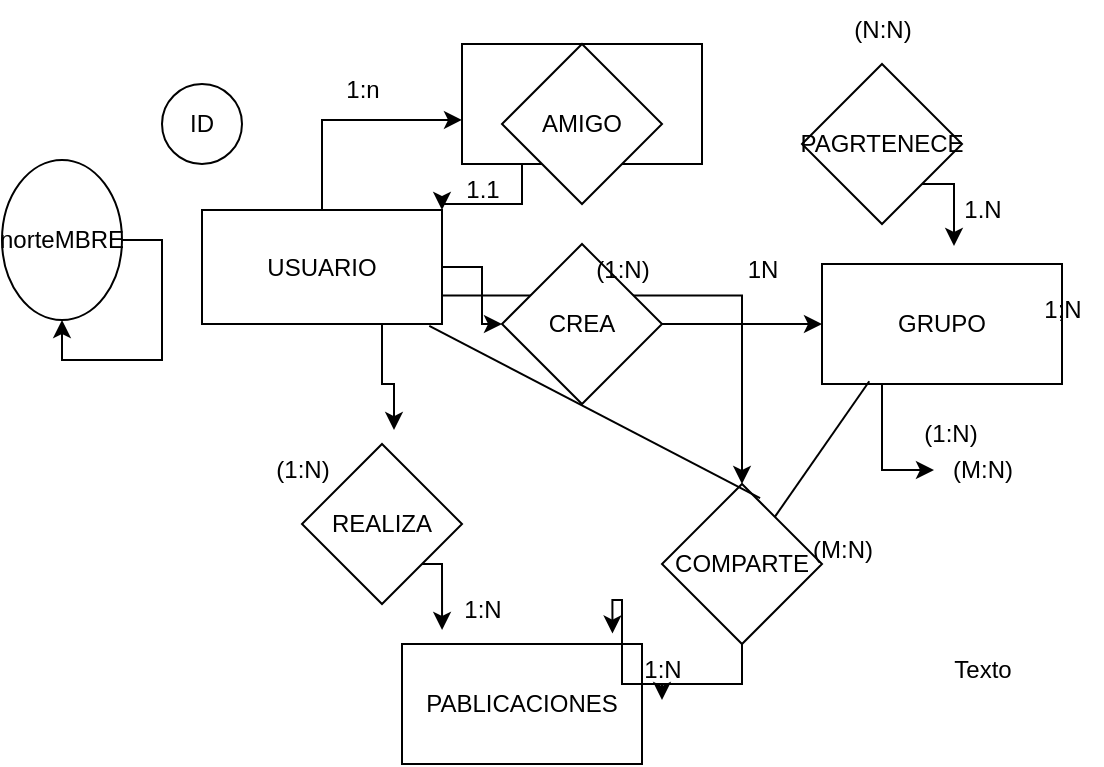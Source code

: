 <mxfile version="22.0.8" type="github">
  <diagram name="Página-1" id="tkp6_CJDqqw6_vOnDFQq">
    <mxGraphModel dx="1504" dy="1506" grid="1" gridSize="10" guides="1" tooltips="1" connect="1" arrows="1" fold="1" page="1" pageScale="1" pageWidth="827" pageHeight="1169" math="0" shadow="0">
      <root>
        <mxCell id="0" />
        <mxCell id="1" parent="0" />
        <mxCell id="lQFjc_H3YmOT2W_EjUYY-6" value="" style="edgeStyle=orthogonalEdgeStyle;rounded=0;orthogonalLoop=1;jettySize=auto;html=1;" edge="1" parent="1" source="lQFjc_H3YmOT2W_EjUYY-1" target="lQFjc_H3YmOT2W_EjUYY-4">
          <mxGeometry relative="1" as="geometry" />
        </mxCell>
        <mxCell id="lQFjc_H3YmOT2W_EjUYY-22" style="edgeStyle=orthogonalEdgeStyle;rounded=0;orthogonalLoop=1;jettySize=auto;html=1;exitX=1;exitY=0.75;exitDx=0;exitDy=0;" edge="1" parent="1" source="lQFjc_H3YmOT2W_EjUYY-1" target="lQFjc_H3YmOT2W_EjUYY-19">
          <mxGeometry relative="1" as="geometry" />
        </mxCell>
        <mxCell id="lQFjc_H3YmOT2W_EjUYY-1" value="&lt;font style=&quot;vertical-align: inherit;&quot;&gt;&lt;font style=&quot;vertical-align: inherit;&quot;&gt;&lt;font style=&quot;vertical-align: inherit;&quot;&gt;&lt;font style=&quot;vertical-align: inherit;&quot;&gt;USUARIO&lt;/font&gt;&lt;/font&gt;&lt;/font&gt;&lt;/font&gt;" style="rounded=0;whiteSpace=wrap;html=1;" vertex="1" parent="1">
          <mxGeometry x="40" y="73" width="120" height="57" as="geometry" />
        </mxCell>
        <mxCell id="lQFjc_H3YmOT2W_EjUYY-2" value="&lt;font style=&quot;vertical-align: inherit;&quot;&gt;&lt;font style=&quot;vertical-align: inherit;&quot;&gt;GRUPO&lt;/font&gt;&lt;/font&gt;" style="rounded=0;whiteSpace=wrap;html=1;" vertex="1" parent="1">
          <mxGeometry x="350" y="100" width="120" height="60" as="geometry" />
        </mxCell>
        <mxCell id="lQFjc_H3YmOT2W_EjUYY-3" value="&lt;font style=&quot;vertical-align: inherit;&quot;&gt;&lt;font style=&quot;vertical-align: inherit;&quot;&gt;PABLICACIONES&lt;/font&gt;&lt;/font&gt;" style="rounded=0;whiteSpace=wrap;html=1;" vertex="1" parent="1">
          <mxGeometry x="140" y="290" width="120" height="60" as="geometry" />
        </mxCell>
        <mxCell id="lQFjc_H3YmOT2W_EjUYY-7" value="" style="edgeStyle=orthogonalEdgeStyle;rounded=0;orthogonalLoop=1;jettySize=auto;html=1;" edge="1" parent="1" source="lQFjc_H3YmOT2W_EjUYY-4" target="lQFjc_H3YmOT2W_EjUYY-2">
          <mxGeometry relative="1" as="geometry" />
        </mxCell>
        <mxCell id="lQFjc_H3YmOT2W_EjUYY-4" value="&lt;font style=&quot;vertical-align: inherit;&quot;&gt;&lt;font style=&quot;vertical-align: inherit;&quot;&gt;&lt;font style=&quot;vertical-align: inherit;&quot;&gt;&lt;font style=&quot;vertical-align: inherit;&quot;&gt;CREA&lt;/font&gt;&lt;/font&gt;&lt;/font&gt;&lt;/font&gt;" style="rhombus;whiteSpace=wrap;html=1;" vertex="1" parent="1">
          <mxGeometry x="190" y="90" width="80" height="80" as="geometry" />
        </mxCell>
        <mxCell id="lQFjc_H3YmOT2W_EjUYY-5" value="&lt;font style=&quot;vertical-align: inherit;&quot;&gt;&lt;font style=&quot;vertical-align: inherit;&quot;&gt;&lt;font style=&quot;vertical-align: inherit;&quot;&gt;&lt;font style=&quot;vertical-align: inherit;&quot;&gt;REALIZA&lt;/font&gt;&lt;/font&gt;&lt;/font&gt;&lt;/font&gt;" style="rhombus;whiteSpace=wrap;html=1;" vertex="1" parent="1">
          <mxGeometry x="90" y="190" width="80" height="80" as="geometry" />
        </mxCell>
        <mxCell id="lQFjc_H3YmOT2W_EjUYY-8" style="edgeStyle=orthogonalEdgeStyle;rounded=0;orthogonalLoop=1;jettySize=auto;html=1;exitX=0.75;exitY=1;exitDx=0;exitDy=0;entryX=0.575;entryY=-0.087;entryDx=0;entryDy=0;entryPerimeter=0;" edge="1" parent="1" source="lQFjc_H3YmOT2W_EjUYY-1" target="lQFjc_H3YmOT2W_EjUYY-5">
          <mxGeometry relative="1" as="geometry" />
        </mxCell>
        <mxCell id="lQFjc_H3YmOT2W_EjUYY-11" value="&lt;font style=&quot;vertical-align: inherit;&quot;&gt;&lt;font style=&quot;vertical-align: inherit;&quot;&gt;ID&lt;/font&gt;&lt;/font&gt;" style="ellipse;whiteSpace=wrap;html=1;" vertex="1" parent="1">
          <mxGeometry x="20" y="10" width="40" height="40" as="geometry" />
        </mxCell>
        <mxCell id="lQFjc_H3YmOT2W_EjUYY-13" style="edgeStyle=orthogonalEdgeStyle;rounded=0;orthogonalLoop=1;jettySize=auto;html=1;exitX=1;exitY=1;exitDx=0;exitDy=0;entryX=0.167;entryY=-0.117;entryDx=0;entryDy=0;entryPerimeter=0;" edge="1" parent="1" source="lQFjc_H3YmOT2W_EjUYY-5" target="lQFjc_H3YmOT2W_EjUYY-3">
          <mxGeometry relative="1" as="geometry" />
        </mxCell>
        <mxCell id="lQFjc_H3YmOT2W_EjUYY-17" style="edgeStyle=orthogonalEdgeStyle;rounded=0;orthogonalLoop=1;jettySize=auto;html=1;exitX=0.25;exitY=1;exitDx=0;exitDy=0;entryX=1;entryY=0;entryDx=0;entryDy=0;" edge="1" parent="1" source="lQFjc_H3YmOT2W_EjUYY-14" target="lQFjc_H3YmOT2W_EjUYY-1">
          <mxGeometry relative="1" as="geometry" />
        </mxCell>
        <mxCell id="lQFjc_H3YmOT2W_EjUYY-14" value="" style="rounded=0;whiteSpace=wrap;html=1;" vertex="1" parent="1">
          <mxGeometry x="170" y="-10" width="120" height="60" as="geometry" />
        </mxCell>
        <mxCell id="lQFjc_H3YmOT2W_EjUYY-15" value="&lt;font style=&quot;vertical-align: inherit;&quot;&gt;&lt;font style=&quot;vertical-align: inherit;&quot;&gt;AMIGO&lt;/font&gt;&lt;/font&gt;" style="rhombus;whiteSpace=wrap;html=1;" vertex="1" parent="1">
          <mxGeometry x="190" y="-10" width="80" height="80" as="geometry" />
        </mxCell>
        <mxCell id="lQFjc_H3YmOT2W_EjUYY-16" style="edgeStyle=orthogonalEdgeStyle;rounded=0;orthogonalLoop=1;jettySize=auto;html=1;exitX=0.5;exitY=0;exitDx=0;exitDy=0;entryX=0;entryY=0.633;entryDx=0;entryDy=0;entryPerimeter=0;" edge="1" parent="1" source="lQFjc_H3YmOT2W_EjUYY-1" target="lQFjc_H3YmOT2W_EjUYY-14">
          <mxGeometry relative="1" as="geometry" />
        </mxCell>
        <mxCell id="lQFjc_H3YmOT2W_EjUYY-18" value="&lt;font style=&quot;vertical-align: inherit;&quot;&gt;&lt;font style=&quot;vertical-align: inherit;&quot;&gt;PAGRTENECE&lt;/font&gt;&lt;/font&gt;" style="rhombus;whiteSpace=wrap;html=1;" vertex="1" parent="1">
          <mxGeometry x="340" width="80" height="80" as="geometry" />
        </mxCell>
        <mxCell id="lQFjc_H3YmOT2W_EjUYY-47" style="edgeStyle=orthogonalEdgeStyle;rounded=0;orthogonalLoop=1;jettySize=auto;html=1;" edge="1" parent="1" source="lQFjc_H3YmOT2W_EjUYY-19" target="lQFjc_H3YmOT2W_EjUYY-38">
          <mxGeometry relative="1" as="geometry" />
        </mxCell>
        <mxCell id="lQFjc_H3YmOT2W_EjUYY-19" value="&lt;font style=&quot;vertical-align: inherit;&quot;&gt;&lt;font style=&quot;vertical-align: inherit;&quot;&gt;COMPARTE&lt;/font&gt;&lt;/font&gt;" style="rhombus;whiteSpace=wrap;html=1;" vertex="1" parent="1">
          <mxGeometry x="270" y="210" width="80" height="80" as="geometry" />
        </mxCell>
        <mxCell id="lQFjc_H3YmOT2W_EjUYY-21" style="edgeStyle=orthogonalEdgeStyle;rounded=0;orthogonalLoop=1;jettySize=auto;html=1;exitX=1;exitY=1;exitDx=0;exitDy=0;entryX=0.55;entryY=-0.15;entryDx=0;entryDy=0;entryPerimeter=0;" edge="1" parent="1" source="lQFjc_H3YmOT2W_EjUYY-18" target="lQFjc_H3YmOT2W_EjUYY-2">
          <mxGeometry relative="1" as="geometry" />
        </mxCell>
        <mxCell id="lQFjc_H3YmOT2W_EjUYY-24" value="&lt;font style=&quot;vertical-align: inherit;&quot;&gt;&lt;font style=&quot;vertical-align: inherit;&quot;&gt;Texto&lt;/font&gt;&lt;/font&gt;" style="text;html=1;align=center;verticalAlign=middle;resizable=0;points=[];autosize=1;strokeColor=none;fillColor=none;" vertex="1" parent="1">
          <mxGeometry x="405" y="288" width="50" height="30" as="geometry" />
        </mxCell>
        <mxCell id="lQFjc_H3YmOT2W_EjUYY-25" value="&lt;font style=&quot;vertical-align: inherit;&quot;&gt;&lt;font style=&quot;vertical-align: inherit;&quot;&gt;1:N&lt;/font&gt;&lt;/font&gt;" style="text;html=1;align=center;verticalAlign=middle;resizable=0;points=[];autosize=1;strokeColor=none;fillColor=none;" vertex="1" parent="1">
          <mxGeometry x="160" y="258" width="40" height="30" as="geometry" />
        </mxCell>
        <mxCell id="lQFjc_H3YmOT2W_EjUYY-27" value="&lt;font style=&quot;vertical-align: inherit;&quot;&gt;&lt;font style=&quot;vertical-align: inherit;&quot;&gt;&lt;font style=&quot;vertical-align: inherit;&quot;&gt;&lt;font style=&quot;vertical-align: inherit;&quot;&gt;&lt;font style=&quot;vertical-align: inherit;&quot;&gt;&lt;font style=&quot;vertical-align: inherit;&quot;&gt;&lt;font style=&quot;vertical-align: inherit;&quot;&gt;&lt;font style=&quot;vertical-align: inherit;&quot;&gt;(1:N)&lt;/font&gt;&lt;/font&gt;&lt;/font&gt;&lt;/font&gt;&lt;/font&gt;&lt;/font&gt;&lt;/font&gt;&lt;/font&gt;" style="text;html=1;align=center;verticalAlign=middle;resizable=0;points=[];autosize=1;strokeColor=none;fillColor=none;" vertex="1" parent="1">
          <mxGeometry x="65" y="188" width="50" height="30" as="geometry" />
        </mxCell>
        <mxCell id="lQFjc_H3YmOT2W_EjUYY-28" value="&lt;font style=&quot;vertical-align: inherit;&quot;&gt;&lt;font style=&quot;vertical-align: inherit;&quot;&gt;1N&lt;/font&gt;&lt;/font&gt;" style="text;html=1;align=center;verticalAlign=middle;resizable=0;points=[];autosize=1;strokeColor=none;fillColor=none;" vertex="1" parent="1">
          <mxGeometry x="300" y="88" width="40" height="30" as="geometry" />
        </mxCell>
        <mxCell id="lQFjc_H3YmOT2W_EjUYY-29" value="&lt;font style=&quot;vertical-align: inherit;&quot;&gt;&lt;font style=&quot;vertical-align: inherit;&quot;&gt;1.1&lt;/font&gt;&lt;/font&gt;" style="text;html=1;align=center;verticalAlign=middle;resizable=0;points=[];autosize=1;strokeColor=none;fillColor=none;" vertex="1" parent="1">
          <mxGeometry x="160" y="48" width="40" height="30" as="geometry" />
        </mxCell>
        <mxCell id="lQFjc_H3YmOT2W_EjUYY-30" value="&lt;font style=&quot;vertical-align: inherit;&quot;&gt;&lt;font style=&quot;vertical-align: inherit;&quot;&gt;(1:N)&lt;/font&gt;&lt;/font&gt;" style="text;html=1;align=center;verticalAlign=middle;resizable=0;points=[];autosize=1;strokeColor=none;fillColor=none;" vertex="1" parent="1">
          <mxGeometry x="389" y="170" width="50" height="30" as="geometry" />
        </mxCell>
        <mxCell id="lQFjc_H3YmOT2W_EjUYY-31" value="&lt;font style=&quot;vertical-align: inherit;&quot;&gt;&lt;font style=&quot;vertical-align: inherit;&quot;&gt;1.N&lt;/font&gt;&lt;/font&gt;" style="text;html=1;align=center;verticalAlign=middle;resizable=0;points=[];autosize=1;strokeColor=none;fillColor=none;" vertex="1" parent="1">
          <mxGeometry x="410" y="58" width="40" height="30" as="geometry" />
        </mxCell>
        <mxCell id="lQFjc_H3YmOT2W_EjUYY-32" value="&lt;font style=&quot;vertical-align: inherit;&quot;&gt;&lt;font style=&quot;vertical-align: inherit;&quot;&gt;1:n&lt;/font&gt;&lt;/font&gt;" style="text;html=1;align=center;verticalAlign=middle;resizable=0;points=[];autosize=1;strokeColor=none;fillColor=none;" vertex="1" parent="1">
          <mxGeometry x="100" y="-2" width="40" height="30" as="geometry" />
        </mxCell>
        <mxCell id="lQFjc_H3YmOT2W_EjUYY-33" value="&lt;font style=&quot;vertical-align: inherit;&quot;&gt;&lt;font style=&quot;vertical-align: inherit;&quot;&gt;(N:N)&lt;/font&gt;&lt;/font&gt;" style="text;html=1;align=center;verticalAlign=middle;resizable=0;points=[];autosize=1;strokeColor=none;fillColor=none;" vertex="1" parent="1">
          <mxGeometry x="355" y="-32" width="50" height="30" as="geometry" />
        </mxCell>
        <mxCell id="lQFjc_H3YmOT2W_EjUYY-34" value="&lt;font style=&quot;vertical-align: inherit;&quot;&gt;&lt;font style=&quot;vertical-align: inherit;&quot;&gt;&lt;font style=&quot;vertical-align: inherit;&quot;&gt;&lt;font style=&quot;vertical-align: inherit;&quot;&gt;&lt;font style=&quot;vertical-align: inherit;&quot;&gt;&lt;font style=&quot;vertical-align: inherit;&quot;&gt;(M:N)&lt;/font&gt;&lt;/font&gt;&lt;/font&gt;&lt;/font&gt;&lt;/font&gt;&lt;/font&gt;" style="text;html=1;align=center;verticalAlign=middle;resizable=0;points=[];autosize=1;strokeColor=none;fillColor=none;" vertex="1" parent="1">
          <mxGeometry x="405" y="188" width="50" height="30" as="geometry" />
        </mxCell>
        <mxCell id="lQFjc_H3YmOT2W_EjUYY-35" value="&lt;font style=&quot;vertical-align: inherit;&quot;&gt;&lt;font style=&quot;vertical-align: inherit;&quot;&gt;norteMBRE&lt;/font&gt;&lt;/font&gt;" style="ellipse;whiteSpace=wrap;html=1;" vertex="1" parent="1">
          <mxGeometry x="-60" y="48" width="60" height="80" as="geometry" />
        </mxCell>
        <mxCell id="lQFjc_H3YmOT2W_EjUYY-36" style="edgeStyle=orthogonalEdgeStyle;rounded=0;orthogonalLoop=1;jettySize=auto;html=1;exitX=0.25;exitY=1;exitDx=0;exitDy=0;entryX=0.02;entryY=0.5;entryDx=0;entryDy=0;entryPerimeter=0;" edge="1" parent="1" source="lQFjc_H3YmOT2W_EjUYY-2" target="lQFjc_H3YmOT2W_EjUYY-34">
          <mxGeometry relative="1" as="geometry" />
        </mxCell>
        <mxCell id="lQFjc_H3YmOT2W_EjUYY-38" value="&lt;font style=&quot;vertical-align: inherit;&quot;&gt;&lt;font style=&quot;vertical-align: inherit;&quot;&gt;1:N&lt;/font&gt;&lt;/font&gt;" style="text;html=1;align=center;verticalAlign=middle;resizable=0;points=[];autosize=1;strokeColor=none;fillColor=none;" vertex="1" parent="1">
          <mxGeometry x="250" y="288" width="40" height="30" as="geometry" />
        </mxCell>
        <mxCell id="lQFjc_H3YmOT2W_EjUYY-39" value="&lt;font style=&quot;vertical-align: inherit;&quot;&gt;&lt;font style=&quot;vertical-align: inherit;&quot;&gt;1;N&lt;/font&gt;&lt;/font&gt;" style="text;html=1;align=center;verticalAlign=middle;resizable=0;points=[];autosize=1;strokeColor=none;fillColor=none;" vertex="1" parent="1">
          <mxGeometry x="450" y="108" width="40" height="30" as="geometry" />
        </mxCell>
        <mxCell id="lQFjc_H3YmOT2W_EjUYY-40" style="edgeStyle=orthogonalEdgeStyle;rounded=0;orthogonalLoop=1;jettySize=auto;html=1;exitX=1;exitY=0.5;exitDx=0;exitDy=0;" edge="1" parent="1" source="lQFjc_H3YmOT2W_EjUYY-35" target="lQFjc_H3YmOT2W_EjUYY-35">
          <mxGeometry relative="1" as="geometry" />
        </mxCell>
        <mxCell id="lQFjc_H3YmOT2W_EjUYY-45" value="&lt;font style=&quot;vertical-align: inherit;&quot;&gt;&lt;font style=&quot;vertical-align: inherit;&quot;&gt;(1:N)&lt;/font&gt;&lt;/font&gt;" style="text;html=1;align=center;verticalAlign=middle;resizable=0;points=[];autosize=1;strokeColor=none;fillColor=none;" vertex="1" parent="1">
          <mxGeometry x="225" y="88" width="50" height="30" as="geometry" />
        </mxCell>
        <mxCell id="lQFjc_H3YmOT2W_EjUYY-46" value="" style="endArrow=none;html=1;rounded=0;exitX=0.947;exitY=1.016;exitDx=0;exitDy=0;exitPerimeter=0;entryX=0.613;entryY=0.088;entryDx=0;entryDy=0;entryPerimeter=0;" edge="1" parent="1" source="lQFjc_H3YmOT2W_EjUYY-1" target="lQFjc_H3YmOT2W_EjUYY-19">
          <mxGeometry relative="1" as="geometry">
            <mxPoint x="200" y="200" as="sourcePoint" />
            <mxPoint x="360" y="200" as="targetPoint" />
          </mxGeometry>
        </mxCell>
        <mxCell id="lQFjc_H3YmOT2W_EjUYY-48" value="" style="endArrow=none;html=1;rounded=0;entryX=0.197;entryY=0.977;entryDx=0;entryDy=0;entryPerimeter=0;" edge="1" parent="1" source="lQFjc_H3YmOT2W_EjUYY-19" target="lQFjc_H3YmOT2W_EjUYY-2">
          <mxGeometry relative="1" as="geometry">
            <mxPoint x="200" y="200" as="sourcePoint" />
            <mxPoint x="360" y="200" as="targetPoint" />
          </mxGeometry>
        </mxCell>
        <mxCell id="lQFjc_H3YmOT2W_EjUYY-49" style="edgeStyle=orthogonalEdgeStyle;rounded=0;orthogonalLoop=1;jettySize=auto;html=1;entryX=-0.119;entryY=-0.108;entryDx=0;entryDy=0;entryPerimeter=0;" edge="1" parent="1" source="lQFjc_H3YmOT2W_EjUYY-19" target="lQFjc_H3YmOT2W_EjUYY-38">
          <mxGeometry relative="1" as="geometry" />
        </mxCell>
        <mxCell id="lQFjc_H3YmOT2W_EjUYY-50" value="&lt;font style=&quot;vertical-align: inherit;&quot;&gt;&lt;font style=&quot;vertical-align: inherit;&quot;&gt;(M:N)&lt;/font&gt;&lt;/font&gt;" style="text;html=1;align=center;verticalAlign=middle;resizable=0;points=[];autosize=1;strokeColor=none;fillColor=none;" vertex="1" parent="1">
          <mxGeometry x="335" y="228" width="50" height="30" as="geometry" />
        </mxCell>
      </root>
    </mxGraphModel>
  </diagram>
</mxfile>
